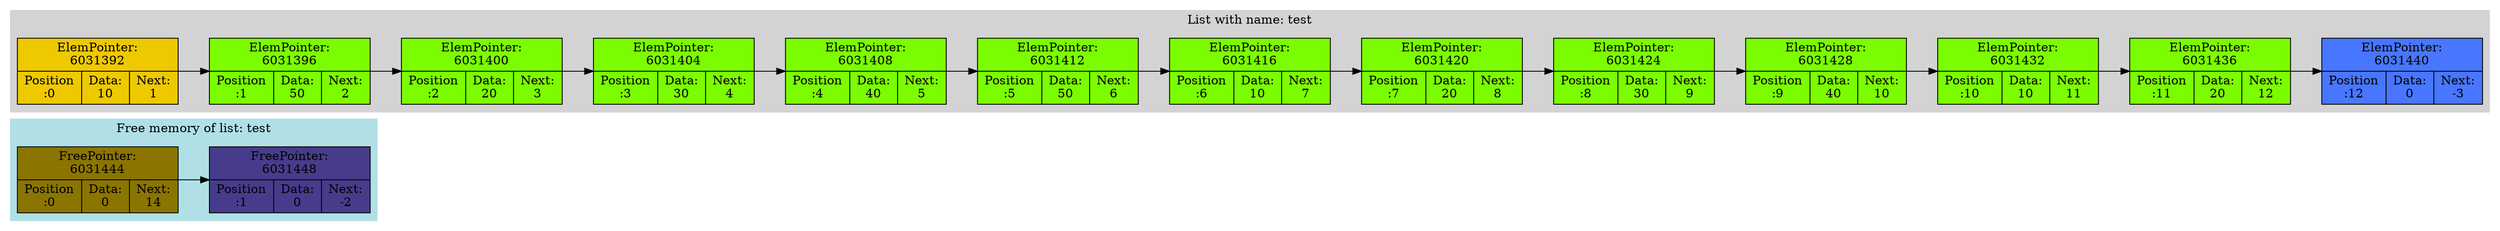 digraph G{
subgraph clustermem {
style=filled;
color=powderblue;
f0 [shape=record, label="FreePointer:\n6031444 | {Position\n:0 | Data:\n0 | Next:\n14}",style="filled",fillcolor="gold4"];
f0->f1
f1 [shape=record, label="FreePointer:\n6031448 | {Position\n:1 | Data:\n0 | Next:\n-2}",style="filled",fillcolor="slateblue4"];
label = "Free memory of list: test"}
rankdir=LR;
subgraph clusterlist {
style=filled;
color=lightgrey;
0 [shape=record, label="ElemPointer:\n6031392 | {Position\n:0 | Data:\n10 | Next:\n1}",style="filled",fillcolor="gold2"];
0->1
1 [shape=record, label="ElemPointer:\n6031396 | {Position\n:1 | Data:\n50 | Next:\n2}",style="filled",fillcolor="lawngreen"];
1->2
2 [shape=record, label="ElemPointer:\n6031400 | {Position\n:2 | Data:\n20 | Next:\n3}",style="filled",fillcolor="lawngreen"];
2->3
3 [shape=record, label="ElemPointer:\n6031404 | {Position\n:3 | Data:\n30 | Next:\n4}",style="filled",fillcolor="lawngreen"];
3->4
4 [shape=record, label="ElemPointer:\n6031408 | {Position\n:4 | Data:\n40 | Next:\n5}",style="filled",fillcolor="lawngreen"];
4->5
5 [shape=record, label="ElemPointer:\n6031412 | {Position\n:5 | Data:\n50 | Next:\n6}",style="filled",fillcolor="lawngreen"];
5->6
6 [shape=record, label="ElemPointer:\n6031416 | {Position\n:6 | Data:\n10 | Next:\n7}",style="filled",fillcolor="lawngreen"];
6->7
7 [shape=record, label="ElemPointer:\n6031420 | {Position\n:7 | Data:\n20 | Next:\n8}",style="filled",fillcolor="lawngreen"];
7->8
8 [shape=record, label="ElemPointer:\n6031424 | {Position\n:8 | Data:\n30 | Next:\n9}",style="filled",fillcolor="lawngreen"];
8->9
9 [shape=record, label="ElemPointer:\n6031428 | {Position\n:9 | Data:\n40 | Next:\n10}",style="filled",fillcolor="lawngreen"];
9->10
10 [shape=record, label="ElemPointer:\n6031432 | {Position\n:10 | Data:\n10 | Next:\n11}",style="filled",fillcolor="lawngreen"];
10->11
11 [shape=record, label="ElemPointer:\n6031436 | {Position\n:11 | Data:\n20 | Next:\n12}",style="filled",fillcolor="lawngreen"];
11->12
12 [shape=record, label="ElemPointer:\n6031440 | {Position\n:12 | Data:\n0 | Next:\n-3}",style="filled",fillcolor="royalblue1"];
label = "List with name: test"}
}
